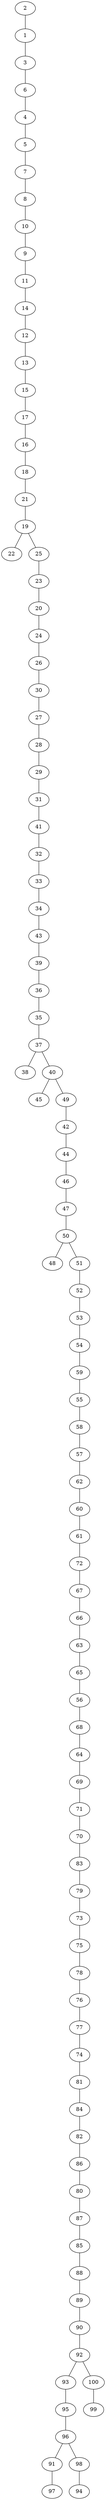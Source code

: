 graph {
2--1
1--3
3--6
6--4
4--5
5--7
7--8
8--10
10--9
9--11
11--14
14--12
12--13
13--15
15--17
17--16
16--18
18--21
21--19
19--22
19--25
25--23
23--20
20--24
24--26
26--30
30--27
27--28
28--29
29--31
31--41
41--32
32--33
33--34
34--43
43--39
39--36
36--35
35--37
37--38
37--40
40--45
40--49
49--42
42--44
44--46
46--47
47--50
50--48
50--51
51--52
52--53
53--54
54--59
59--55
55--58
58--57
57--62
62--60
60--61
61--72
72--67
67--66
66--63
63--65
65--56
56--68
68--64
64--69
69--71
71--70
70--83
83--79
79--73
73--75
75--78
78--76
76--77
77--74
74--81
81--84
84--82
82--86
86--80
80--87
87--85
85--88
88--89
89--90
90--92
92--93
93--95
95--96
96--91
91--97
96--98
98--94
92--100
100--99
}
